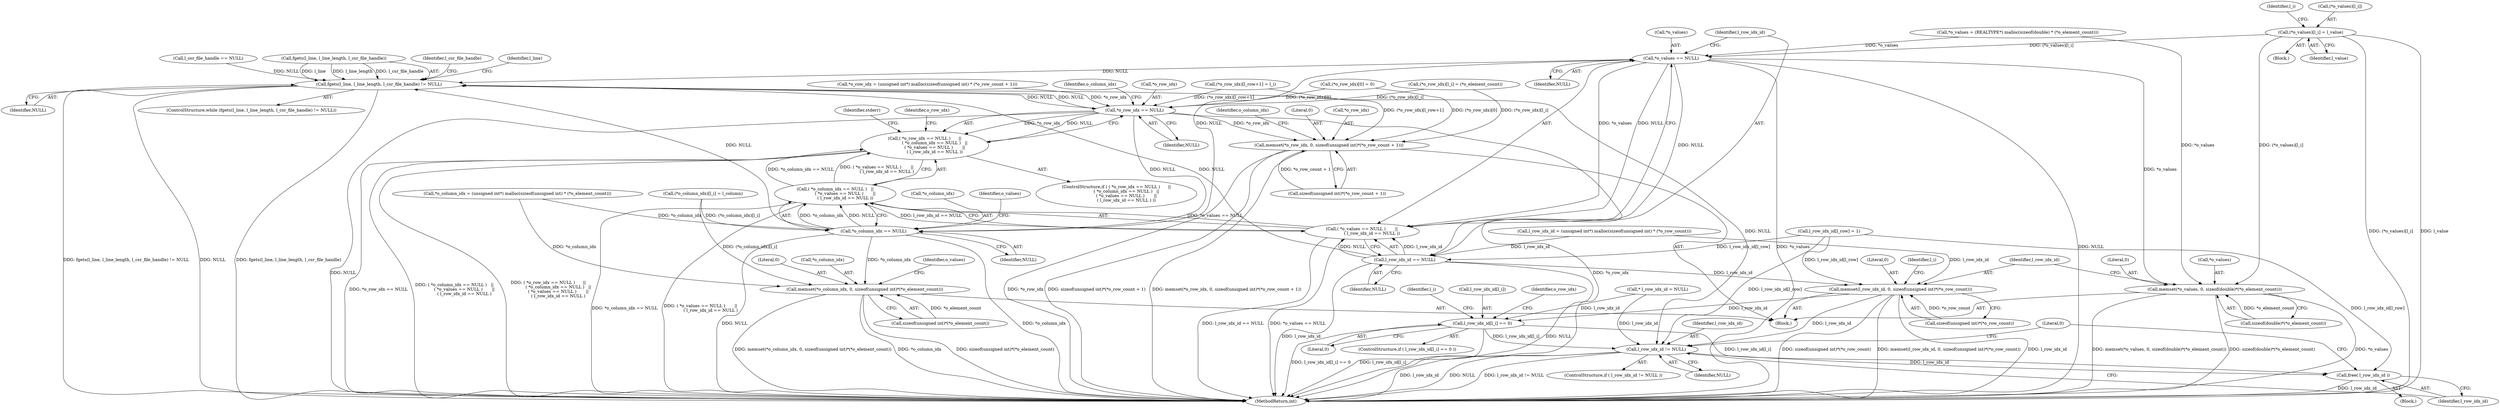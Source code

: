 digraph "0_libxsmm_151481489192e6d1997f8bde52c5c425ea41741d_0@pointer" {
"1000386" [label="(Call,(*o_values)[l_i] = l_value)"];
"1000262" [label="(Call,*o_values == NULL)"];
"1000161" [label="(Call,fgets(l_line, l_line_length, l_csr_file_handle) != NULL)"];
"1000252" [label="(Call,*o_row_idx == NULL)"];
"1000251" [label="(Call,( *o_row_idx == NULL )      ||\n               ( *o_column_idx == NULL )   ||\n               ( *o_values == NULL )       ||\n               ( l_row_idx_id == NULL ))"];
"1000257" [label="(Call,*o_column_idx == NULL)"];
"1000256" [label="(Call,( *o_column_idx == NULL )   ||\n               ( *o_values == NULL )       ||\n               ( l_row_idx_id == NULL ))"];
"1000287" [label="(Call,memset(*o_column_idx, 0, sizeof(unsigned int)*(*o_element_count)))"];
"1000276" [label="(Call,memset(*o_row_idx, 0, sizeof(unsigned int)*(*o_row_count + 1)))"];
"1000451" [label="(Call,l_row_idx_id != NULL)"];
"1000455" [label="(Call,free( l_row_idx_id ))"];
"1000261" [label="(Call,( *o_values == NULL )       ||\n               ( l_row_idx_id == NULL ))"];
"1000266" [label="(Call,l_row_idx_id == NULL)"];
"1000305" [label="(Call,memset(l_row_idx_id, 0, sizeof(unsigned int)*(*o_row_count)))"];
"1000433" [label="(Call,l_row_idx_id[l_i] == 0)"];
"1000296" [label="(Call,memset(*o_values, 0, sizeof(double)*(*o_element_count)))"];
"1000442" [label="(Identifier,o_row_idx)"];
"1000452" [label="(Identifier,l_row_idx_id)"];
"1000258" [label="(Call,*o_column_idx)"];
"1000458" [label="(Literal,0)"];
"1000437" [label="(Literal,0)"];
"1000263" [label="(Call,*o_values)"];
"1000240" [label="(Call,l_row_idx_id = (unsigned int*) malloc(sizeof(unsigned int) * (*o_row_count)))"];
"1000393" [label="(Identifier,l_i)"];
"1000252" [label="(Call,*o_row_idx == NULL)"];
"1000255" [label="(Identifier,NULL)"];
"1000353" [label="(Block,)"];
"1000266" [label="(Call,l_row_idx_id == NULL)"];
"1000262" [label="(Call,*o_values == NULL)"];
"1000459" [label="(MethodReturn,int)"];
"1000205" [label="(Call,*o_column_idx = (unsigned int*) malloc(sizeof(unsigned int) * (*o_element_count)))"];
"1000454" [label="(Block,)"];
"1000297" [label="(Call,*o_values)"];
"1000291" [label="(Call,sizeof(unsigned int)*(*o_element_count))"];
"1000434" [label="(Call,l_row_idx_id[l_i])"];
"1000450" [label="(ControlStructure,if ( l_row_idx_id != NULL ))"];
"1000261" [label="(Call,( *o_values == NULL )       ||\n               ( l_row_idx_id == NULL ))"];
"1000380" [label="(Call,(*o_column_idx)[l_i] = l_column)"];
"1000289" [label="(Identifier,o_column_idx)"];
"1000387" [label="(Call,(*o_values)[l_i])"];
"1000257" [label="(Call,*o_column_idx == NULL)"];
"1000251" [label="(Call,( *o_row_idx == NULL )      ||\n               ( *o_column_idx == NULL )   ||\n               ( *o_values == NULL )       ||\n               ( l_row_idx_id == NULL ))"];
"1000298" [label="(Identifier,o_values)"];
"1000451" [label="(Call,l_row_idx_id != NULL)"];
"1000229" [label="(Call,*o_values = (REALTYPE*) malloc(sizeof(double) * (*o_element_count)))"];
"1000456" [label="(Identifier,l_row_idx_id)"];
"1000315" [label="(Identifier,l_i)"];
"1000432" [label="(ControlStructure,if ( l_row_idx_id[l_i] == 0 ))"];
"1000300" [label="(Call,sizeof(double)*(*o_element_count))"];
"1000137" [label="(Call,* l_row_idx_id = NULL)"];
"1000166" [label="(Identifier,NULL)"];
"1000162" [label="(Call,fgets(l_line, l_line_length, l_csr_file_handle))"];
"1000408" [label="(Identifier,l_csr_file_handle)"];
"1000276" [label="(Call,memset(*o_row_idx, 0, sizeof(unsigned int)*(*o_row_count + 1)))"];
"1000299" [label="(Literal,0)"];
"1000204" [label="(Block,)"];
"1000287" [label="(Call,memset(*o_column_idx, 0, sizeof(unsigned int)*(*o_element_count)))"];
"1000271" [label="(Identifier,stderr)"];
"1000290" [label="(Literal,0)"];
"1000264" [label="(Identifier,o_values)"];
"1000308" [label="(Call,sizeof(unsigned int)*(*o_row_count))"];
"1000278" [label="(Identifier,o_row_idx)"];
"1000171" [label="(Identifier,l_line)"];
"1000267" [label="(Identifier,l_row_idx_id)"];
"1000256" [label="(Call,( *o_column_idx == NULL )   ||\n               ( *o_values == NULL )       ||\n               ( l_row_idx_id == NULL ))"];
"1000161" [label="(Call,fgets(l_line, l_line_length, l_csr_file_handle) != NULL)"];
"1000386" [label="(Call,(*o_values)[l_i] = l_value)"];
"1000259" [label="(Identifier,o_column_idx)"];
"1000325" [label="(Call,(*o_row_idx)[l_i] = (*o_element_count))"];
"1000150" [label="(Call,l_csr_file_handle == NULL)"];
"1000250" [label="(ControlStructure,if ( ( *o_row_idx == NULL )      ||\n               ( *o_column_idx == NULL )   ||\n               ( *o_values == NULL )       ||\n               ( l_row_idx_id == NULL ) ))"];
"1000253" [label="(Call,*o_row_idx)"];
"1000305" [label="(Call,memset(l_row_idx_id, 0, sizeof(unsigned int)*(*o_row_count)))"];
"1000394" [label="(Call,l_row_idx_id[l_row] = 1)"];
"1000455" [label="(Call,free( l_row_idx_id ))"];
"1000288" [label="(Call,*o_column_idx)"];
"1000332" [label="(Call,(*o_row_idx)[0] = 0)"];
"1000280" [label="(Call,sizeof(unsigned int)*(*o_row_count + 1))"];
"1000296" [label="(Call,memset(*o_values, 0, sizeof(double)*(*o_element_count)))"];
"1000279" [label="(Literal,0)"];
"1000391" [label="(Identifier,l_value)"];
"1000265" [label="(Identifier,NULL)"];
"1000453" [label="(Identifier,NULL)"];
"1000268" [label="(Identifier,NULL)"];
"1000160" [label="(ControlStructure,while (fgets(l_line, l_line_length, l_csr_file_handle) != NULL))"];
"1000216" [label="(Call,*o_row_idx = (unsigned int*) malloc(sizeof(unsigned int) * (*o_row_count + 1)))"];
"1000433" [label="(Call,l_row_idx_id[l_i] == 0)"];
"1000307" [label="(Literal,0)"];
"1000399" [label="(Call,(*o_row_idx)[l_row+1] = l_i)"];
"1000260" [label="(Identifier,NULL)"];
"1000306" [label="(Identifier,l_row_idx_id)"];
"1000430" [label="(Identifier,l_i)"];
"1000277" [label="(Call,*o_row_idx)"];
"1000386" -> "1000353"  [label="AST: "];
"1000386" -> "1000391"  [label="CFG: "];
"1000387" -> "1000386"  [label="AST: "];
"1000391" -> "1000386"  [label="AST: "];
"1000393" -> "1000386"  [label="CFG: "];
"1000386" -> "1000459"  [label="DDG: (*o_values)[l_i]"];
"1000386" -> "1000459"  [label="DDG: l_value"];
"1000386" -> "1000262"  [label="DDG: (*o_values)[l_i]"];
"1000386" -> "1000296"  [label="DDG: (*o_values)[l_i]"];
"1000262" -> "1000261"  [label="AST: "];
"1000262" -> "1000265"  [label="CFG: "];
"1000263" -> "1000262"  [label="AST: "];
"1000265" -> "1000262"  [label="AST: "];
"1000267" -> "1000262"  [label="CFG: "];
"1000261" -> "1000262"  [label="CFG: "];
"1000262" -> "1000459"  [label="DDG: NULL"];
"1000262" -> "1000459"  [label="DDG: *o_values"];
"1000262" -> "1000161"  [label="DDG: NULL"];
"1000262" -> "1000261"  [label="DDG: *o_values"];
"1000262" -> "1000261"  [label="DDG: NULL"];
"1000229" -> "1000262"  [label="DDG: *o_values"];
"1000257" -> "1000262"  [label="DDG: NULL"];
"1000262" -> "1000266"  [label="DDG: NULL"];
"1000262" -> "1000296"  [label="DDG: *o_values"];
"1000161" -> "1000160"  [label="AST: "];
"1000161" -> "1000166"  [label="CFG: "];
"1000162" -> "1000161"  [label="AST: "];
"1000166" -> "1000161"  [label="AST: "];
"1000171" -> "1000161"  [label="CFG: "];
"1000408" -> "1000161"  [label="CFG: "];
"1000161" -> "1000459"  [label="DDG: NULL"];
"1000161" -> "1000459"  [label="DDG: fgets(l_line, l_line_length, l_csr_file_handle)"];
"1000161" -> "1000459"  [label="DDG: fgets(l_line, l_line_length, l_csr_file_handle) != NULL"];
"1000162" -> "1000161"  [label="DDG: l_line"];
"1000162" -> "1000161"  [label="DDG: l_line_length"];
"1000162" -> "1000161"  [label="DDG: l_csr_file_handle"];
"1000257" -> "1000161"  [label="DDG: NULL"];
"1000252" -> "1000161"  [label="DDG: NULL"];
"1000266" -> "1000161"  [label="DDG: NULL"];
"1000150" -> "1000161"  [label="DDG: NULL"];
"1000161" -> "1000252"  [label="DDG: NULL"];
"1000161" -> "1000451"  [label="DDG: NULL"];
"1000252" -> "1000251"  [label="AST: "];
"1000252" -> "1000255"  [label="CFG: "];
"1000253" -> "1000252"  [label="AST: "];
"1000255" -> "1000252"  [label="AST: "];
"1000259" -> "1000252"  [label="CFG: "];
"1000251" -> "1000252"  [label="CFG: "];
"1000252" -> "1000459"  [label="DDG: *o_row_idx"];
"1000252" -> "1000459"  [label="DDG: NULL"];
"1000252" -> "1000251"  [label="DDG: *o_row_idx"];
"1000252" -> "1000251"  [label="DDG: NULL"];
"1000325" -> "1000252"  [label="DDG: (*o_row_idx)[l_i]"];
"1000332" -> "1000252"  [label="DDG: (*o_row_idx)[0]"];
"1000216" -> "1000252"  [label="DDG: *o_row_idx"];
"1000399" -> "1000252"  [label="DDG: (*o_row_idx)[l_row+1]"];
"1000252" -> "1000257"  [label="DDG: NULL"];
"1000252" -> "1000276"  [label="DDG: *o_row_idx"];
"1000251" -> "1000250"  [label="AST: "];
"1000251" -> "1000256"  [label="CFG: "];
"1000256" -> "1000251"  [label="AST: "];
"1000271" -> "1000251"  [label="CFG: "];
"1000278" -> "1000251"  [label="CFG: "];
"1000251" -> "1000459"  [label="DDG: ( *o_row_idx == NULL )      ||\n               ( *o_column_idx == NULL )   ||\n               ( *o_values == NULL )       ||\n               ( l_row_idx_id == NULL )"];
"1000251" -> "1000459"  [label="DDG: *o_row_idx == NULL"];
"1000251" -> "1000459"  [label="DDG: ( *o_column_idx == NULL )   ||\n               ( *o_values == NULL )       ||\n               ( l_row_idx_id == NULL )"];
"1000256" -> "1000251"  [label="DDG: *o_column_idx == NULL"];
"1000256" -> "1000251"  [label="DDG: ( *o_values == NULL )       ||\n               ( l_row_idx_id == NULL )"];
"1000257" -> "1000256"  [label="AST: "];
"1000257" -> "1000260"  [label="CFG: "];
"1000258" -> "1000257"  [label="AST: "];
"1000260" -> "1000257"  [label="AST: "];
"1000264" -> "1000257"  [label="CFG: "];
"1000256" -> "1000257"  [label="CFG: "];
"1000257" -> "1000459"  [label="DDG: NULL"];
"1000257" -> "1000459"  [label="DDG: *o_column_idx"];
"1000257" -> "1000256"  [label="DDG: *o_column_idx"];
"1000257" -> "1000256"  [label="DDG: NULL"];
"1000205" -> "1000257"  [label="DDG: *o_column_idx"];
"1000380" -> "1000257"  [label="DDG: (*o_column_idx)[l_i]"];
"1000257" -> "1000287"  [label="DDG: *o_column_idx"];
"1000256" -> "1000261"  [label="CFG: "];
"1000261" -> "1000256"  [label="AST: "];
"1000256" -> "1000459"  [label="DDG: *o_column_idx == NULL"];
"1000256" -> "1000459"  [label="DDG: ( *o_values == NULL )       ||\n               ( l_row_idx_id == NULL )"];
"1000261" -> "1000256"  [label="DDG: *o_values == NULL"];
"1000261" -> "1000256"  [label="DDG: l_row_idx_id == NULL"];
"1000287" -> "1000204"  [label="AST: "];
"1000287" -> "1000291"  [label="CFG: "];
"1000288" -> "1000287"  [label="AST: "];
"1000290" -> "1000287"  [label="AST: "];
"1000291" -> "1000287"  [label="AST: "];
"1000298" -> "1000287"  [label="CFG: "];
"1000287" -> "1000459"  [label="DDG: sizeof(unsigned int)*(*o_element_count)"];
"1000287" -> "1000459"  [label="DDG: memset(*o_column_idx, 0, sizeof(unsigned int)*(*o_element_count))"];
"1000287" -> "1000459"  [label="DDG: *o_column_idx"];
"1000205" -> "1000287"  [label="DDG: *o_column_idx"];
"1000380" -> "1000287"  [label="DDG: (*o_column_idx)[l_i]"];
"1000291" -> "1000287"  [label="DDG: *o_element_count"];
"1000276" -> "1000204"  [label="AST: "];
"1000276" -> "1000280"  [label="CFG: "];
"1000277" -> "1000276"  [label="AST: "];
"1000279" -> "1000276"  [label="AST: "];
"1000280" -> "1000276"  [label="AST: "];
"1000289" -> "1000276"  [label="CFG: "];
"1000276" -> "1000459"  [label="DDG: sizeof(unsigned int)*(*o_row_count + 1)"];
"1000276" -> "1000459"  [label="DDG: memset(*o_row_idx, 0, sizeof(unsigned int)*(*o_row_count + 1))"];
"1000276" -> "1000459"  [label="DDG: *o_row_idx"];
"1000325" -> "1000276"  [label="DDG: (*o_row_idx)[l_i]"];
"1000332" -> "1000276"  [label="DDG: (*o_row_idx)[0]"];
"1000399" -> "1000276"  [label="DDG: (*o_row_idx)[l_row+1]"];
"1000280" -> "1000276"  [label="DDG: *o_row_count + 1"];
"1000451" -> "1000450"  [label="AST: "];
"1000451" -> "1000453"  [label="CFG: "];
"1000452" -> "1000451"  [label="AST: "];
"1000453" -> "1000451"  [label="AST: "];
"1000456" -> "1000451"  [label="CFG: "];
"1000458" -> "1000451"  [label="CFG: "];
"1000451" -> "1000459"  [label="DDG: l_row_idx_id"];
"1000451" -> "1000459"  [label="DDG: NULL"];
"1000451" -> "1000459"  [label="DDG: l_row_idx_id != NULL"];
"1000433" -> "1000451"  [label="DDG: l_row_idx_id[l_i]"];
"1000305" -> "1000451"  [label="DDG: l_row_idx_id"];
"1000137" -> "1000451"  [label="DDG: l_row_idx_id"];
"1000394" -> "1000451"  [label="DDG: l_row_idx_id[l_row]"];
"1000451" -> "1000455"  [label="DDG: l_row_idx_id"];
"1000455" -> "1000454"  [label="AST: "];
"1000455" -> "1000456"  [label="CFG: "];
"1000456" -> "1000455"  [label="AST: "];
"1000458" -> "1000455"  [label="CFG: "];
"1000455" -> "1000459"  [label="DDG: l_row_idx_id"];
"1000433" -> "1000455"  [label="DDG: l_row_idx_id[l_i]"];
"1000394" -> "1000455"  [label="DDG: l_row_idx_id[l_row]"];
"1000261" -> "1000266"  [label="CFG: "];
"1000266" -> "1000261"  [label="AST: "];
"1000261" -> "1000459"  [label="DDG: l_row_idx_id == NULL"];
"1000261" -> "1000459"  [label="DDG: *o_values == NULL"];
"1000266" -> "1000261"  [label="DDG: l_row_idx_id"];
"1000266" -> "1000261"  [label="DDG: NULL"];
"1000266" -> "1000268"  [label="CFG: "];
"1000267" -> "1000266"  [label="AST: "];
"1000268" -> "1000266"  [label="AST: "];
"1000266" -> "1000459"  [label="DDG: l_row_idx_id"];
"1000266" -> "1000459"  [label="DDG: NULL"];
"1000240" -> "1000266"  [label="DDG: l_row_idx_id"];
"1000394" -> "1000266"  [label="DDG: l_row_idx_id[l_row]"];
"1000266" -> "1000305"  [label="DDG: l_row_idx_id"];
"1000305" -> "1000204"  [label="AST: "];
"1000305" -> "1000308"  [label="CFG: "];
"1000306" -> "1000305"  [label="AST: "];
"1000307" -> "1000305"  [label="AST: "];
"1000308" -> "1000305"  [label="AST: "];
"1000315" -> "1000305"  [label="CFG: "];
"1000305" -> "1000459"  [label="DDG: memset(l_row_idx_id, 0, sizeof(unsigned int)*(*o_row_count))"];
"1000305" -> "1000459"  [label="DDG: l_row_idx_id"];
"1000305" -> "1000459"  [label="DDG: sizeof(unsigned int)*(*o_row_count)"];
"1000240" -> "1000305"  [label="DDG: l_row_idx_id"];
"1000394" -> "1000305"  [label="DDG: l_row_idx_id[l_row]"];
"1000308" -> "1000305"  [label="DDG: *o_row_count"];
"1000305" -> "1000433"  [label="DDG: l_row_idx_id"];
"1000433" -> "1000432"  [label="AST: "];
"1000433" -> "1000437"  [label="CFG: "];
"1000434" -> "1000433"  [label="AST: "];
"1000437" -> "1000433"  [label="AST: "];
"1000442" -> "1000433"  [label="CFG: "];
"1000430" -> "1000433"  [label="CFG: "];
"1000433" -> "1000459"  [label="DDG: l_row_idx_id[l_i]"];
"1000433" -> "1000459"  [label="DDG: l_row_idx_id[l_i] == 0"];
"1000137" -> "1000433"  [label="DDG: l_row_idx_id"];
"1000296" -> "1000204"  [label="AST: "];
"1000296" -> "1000300"  [label="CFG: "];
"1000297" -> "1000296"  [label="AST: "];
"1000299" -> "1000296"  [label="AST: "];
"1000300" -> "1000296"  [label="AST: "];
"1000306" -> "1000296"  [label="CFG: "];
"1000296" -> "1000459"  [label="DDG: memset(*o_values, 0, sizeof(double)*(*o_element_count))"];
"1000296" -> "1000459"  [label="DDG: sizeof(double)*(*o_element_count)"];
"1000296" -> "1000459"  [label="DDG: *o_values"];
"1000229" -> "1000296"  [label="DDG: *o_values"];
"1000300" -> "1000296"  [label="DDG: *o_element_count"];
}

